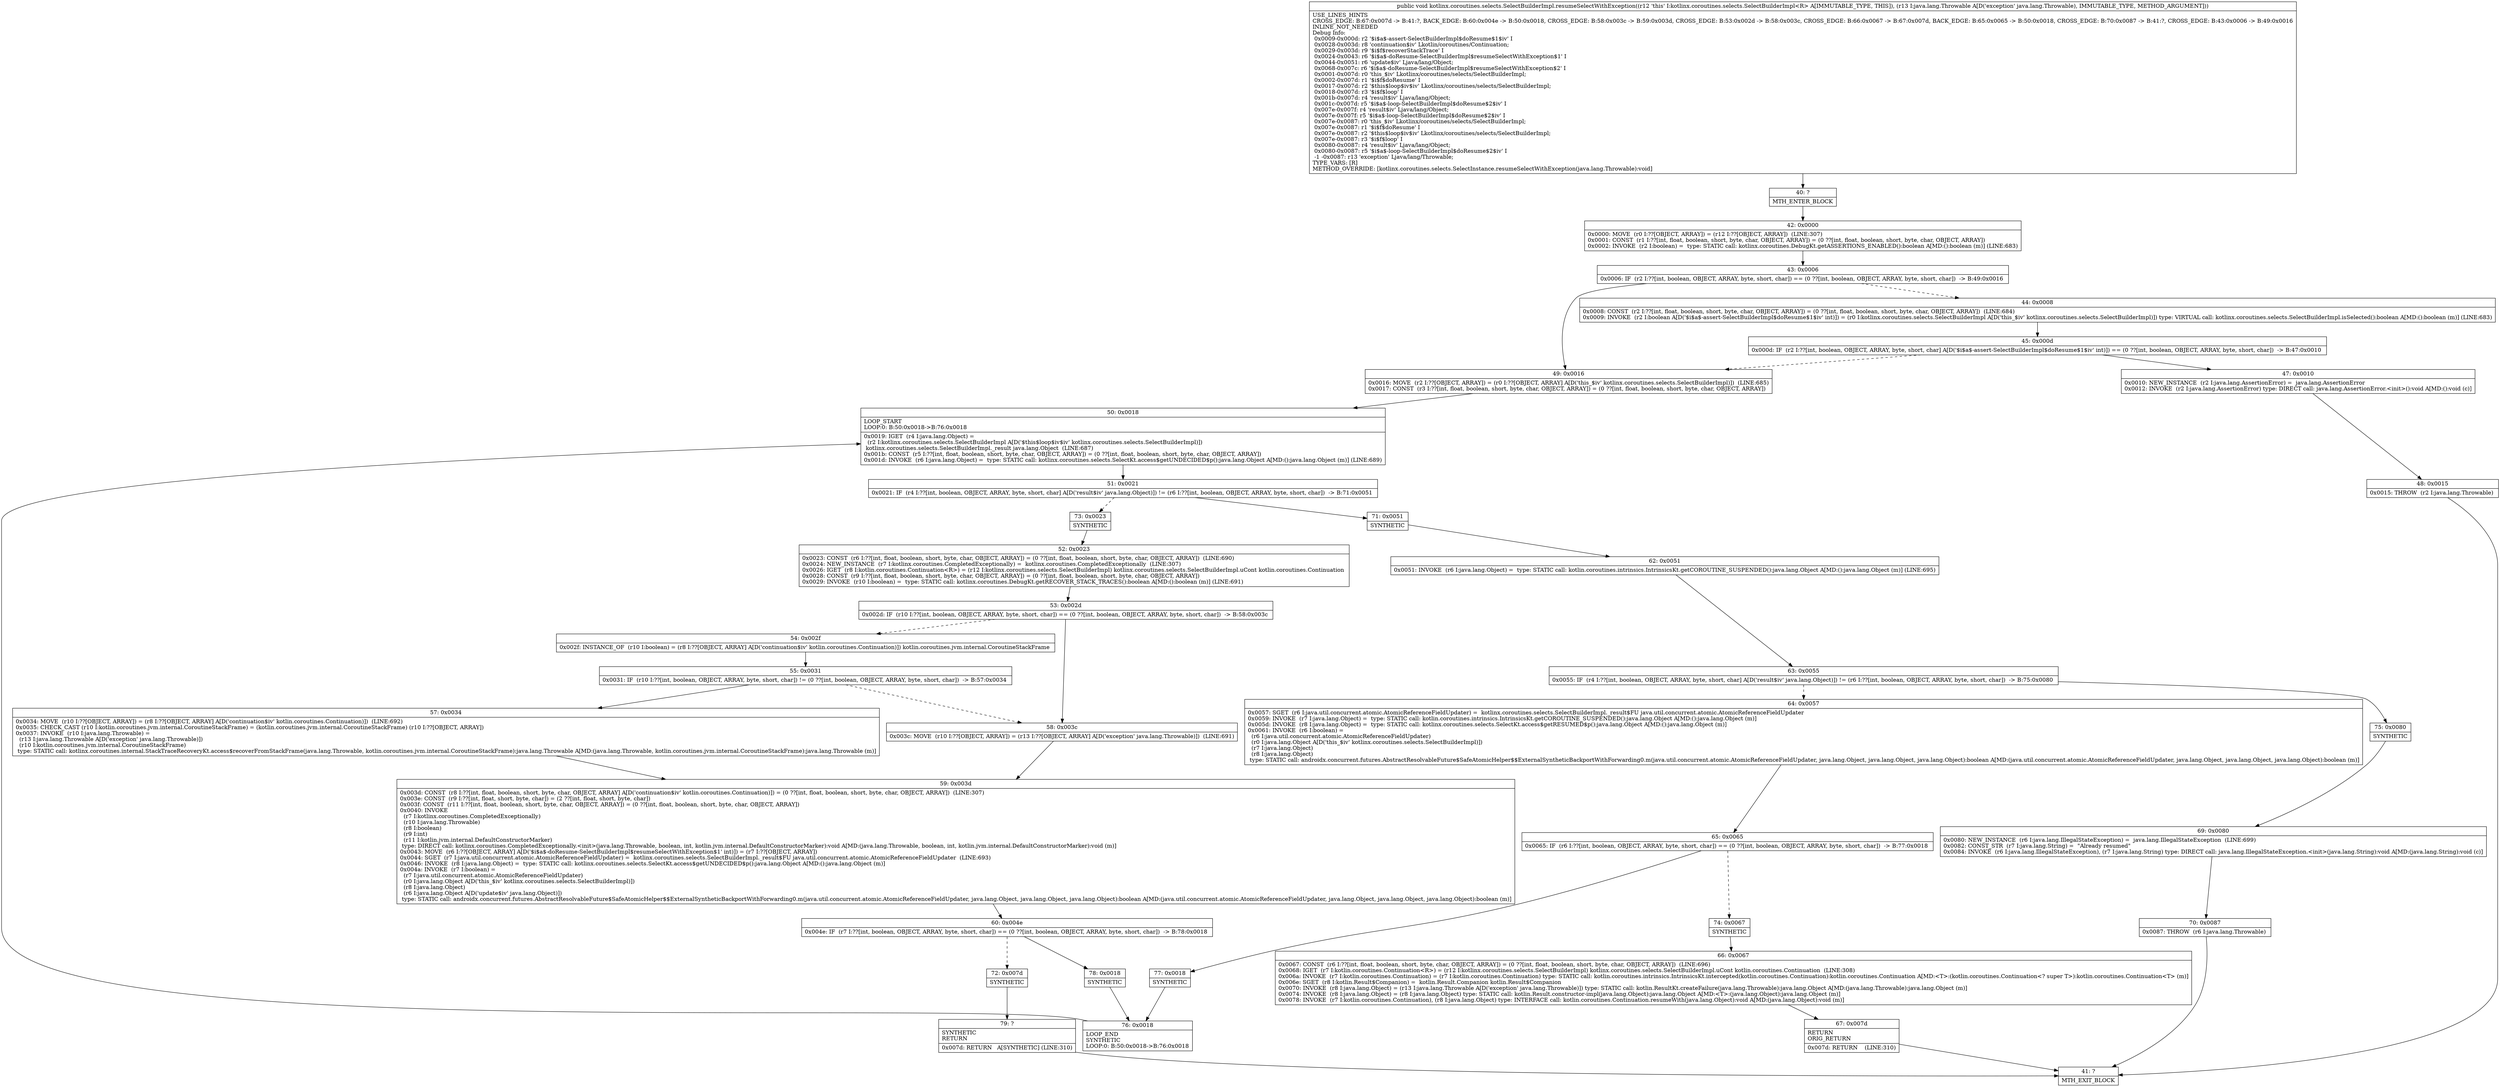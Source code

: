 digraph "CFG forkotlinx.coroutines.selects.SelectBuilderImpl.resumeSelectWithException(Ljava\/lang\/Throwable;)V" {
Node_40 [shape=record,label="{40\:\ ?|MTH_ENTER_BLOCK\l}"];
Node_42 [shape=record,label="{42\:\ 0x0000|0x0000: MOVE  (r0 I:??[OBJECT, ARRAY]) = (r12 I:??[OBJECT, ARRAY])  (LINE:307)\l0x0001: CONST  (r1 I:??[int, float, boolean, short, byte, char, OBJECT, ARRAY]) = (0 ??[int, float, boolean, short, byte, char, OBJECT, ARRAY]) \l0x0002: INVOKE  (r2 I:boolean) =  type: STATIC call: kotlinx.coroutines.DebugKt.getASSERTIONS_ENABLED():boolean A[MD:():boolean (m)] (LINE:683)\l}"];
Node_43 [shape=record,label="{43\:\ 0x0006|0x0006: IF  (r2 I:??[int, boolean, OBJECT, ARRAY, byte, short, char]) == (0 ??[int, boolean, OBJECT, ARRAY, byte, short, char])  \-\> B:49:0x0016 \l}"];
Node_44 [shape=record,label="{44\:\ 0x0008|0x0008: CONST  (r2 I:??[int, float, boolean, short, byte, char, OBJECT, ARRAY]) = (0 ??[int, float, boolean, short, byte, char, OBJECT, ARRAY])  (LINE:684)\l0x0009: INVOKE  (r2 I:boolean A[D('$i$a$\-assert\-SelectBuilderImpl$doResume$1$iv' int)]) = (r0 I:kotlinx.coroutines.selects.SelectBuilderImpl A[D('this_$iv' kotlinx.coroutines.selects.SelectBuilderImpl)]) type: VIRTUAL call: kotlinx.coroutines.selects.SelectBuilderImpl.isSelected():boolean A[MD:():boolean (m)] (LINE:683)\l}"];
Node_45 [shape=record,label="{45\:\ 0x000d|0x000d: IF  (r2 I:??[int, boolean, OBJECT, ARRAY, byte, short, char] A[D('$i$a$\-assert\-SelectBuilderImpl$doResume$1$iv' int)]) == (0 ??[int, boolean, OBJECT, ARRAY, byte, short, char])  \-\> B:47:0x0010 \l}"];
Node_47 [shape=record,label="{47\:\ 0x0010|0x0010: NEW_INSTANCE  (r2 I:java.lang.AssertionError) =  java.lang.AssertionError \l0x0012: INVOKE  (r2 I:java.lang.AssertionError) type: DIRECT call: java.lang.AssertionError.\<init\>():void A[MD:():void (c)]\l}"];
Node_48 [shape=record,label="{48\:\ 0x0015|0x0015: THROW  (r2 I:java.lang.Throwable) \l}"];
Node_41 [shape=record,label="{41\:\ ?|MTH_EXIT_BLOCK\l}"];
Node_49 [shape=record,label="{49\:\ 0x0016|0x0016: MOVE  (r2 I:??[OBJECT, ARRAY]) = (r0 I:??[OBJECT, ARRAY] A[D('this_$iv' kotlinx.coroutines.selects.SelectBuilderImpl)])  (LINE:685)\l0x0017: CONST  (r3 I:??[int, float, boolean, short, byte, char, OBJECT, ARRAY]) = (0 ??[int, float, boolean, short, byte, char, OBJECT, ARRAY]) \l}"];
Node_50 [shape=record,label="{50\:\ 0x0018|LOOP_START\lLOOP:0: B:50:0x0018\-\>B:76:0x0018\l|0x0019: IGET  (r4 I:java.lang.Object) = \l  (r2 I:kotlinx.coroutines.selects.SelectBuilderImpl A[D('$this$loop$iv$iv' kotlinx.coroutines.selects.SelectBuilderImpl)])\l kotlinx.coroutines.selects.SelectBuilderImpl._result java.lang.Object  (LINE:687)\l0x001b: CONST  (r5 I:??[int, float, boolean, short, byte, char, OBJECT, ARRAY]) = (0 ??[int, float, boolean, short, byte, char, OBJECT, ARRAY]) \l0x001d: INVOKE  (r6 I:java.lang.Object) =  type: STATIC call: kotlinx.coroutines.selects.SelectKt.access$getUNDECIDED$p():java.lang.Object A[MD:():java.lang.Object (m)] (LINE:689)\l}"];
Node_51 [shape=record,label="{51\:\ 0x0021|0x0021: IF  (r4 I:??[int, boolean, OBJECT, ARRAY, byte, short, char] A[D('result$iv' java.lang.Object)]) != (r6 I:??[int, boolean, OBJECT, ARRAY, byte, short, char])  \-\> B:71:0x0051 \l}"];
Node_71 [shape=record,label="{71\:\ 0x0051|SYNTHETIC\l}"];
Node_62 [shape=record,label="{62\:\ 0x0051|0x0051: INVOKE  (r6 I:java.lang.Object) =  type: STATIC call: kotlin.coroutines.intrinsics.IntrinsicsKt.getCOROUTINE_SUSPENDED():java.lang.Object A[MD:():java.lang.Object (m)] (LINE:695)\l}"];
Node_63 [shape=record,label="{63\:\ 0x0055|0x0055: IF  (r4 I:??[int, boolean, OBJECT, ARRAY, byte, short, char] A[D('result$iv' java.lang.Object)]) != (r6 I:??[int, boolean, OBJECT, ARRAY, byte, short, char])  \-\> B:75:0x0080 \l}"];
Node_64 [shape=record,label="{64\:\ 0x0057|0x0057: SGET  (r6 I:java.util.concurrent.atomic.AtomicReferenceFieldUpdater) =  kotlinx.coroutines.selects.SelectBuilderImpl._result$FU java.util.concurrent.atomic.AtomicReferenceFieldUpdater \l0x0059: INVOKE  (r7 I:java.lang.Object) =  type: STATIC call: kotlin.coroutines.intrinsics.IntrinsicsKt.getCOROUTINE_SUSPENDED():java.lang.Object A[MD:():java.lang.Object (m)]\l0x005d: INVOKE  (r8 I:java.lang.Object) =  type: STATIC call: kotlinx.coroutines.selects.SelectKt.access$getRESUMED$p():java.lang.Object A[MD:():java.lang.Object (m)]\l0x0061: INVOKE  (r6 I:boolean) = \l  (r6 I:java.util.concurrent.atomic.AtomicReferenceFieldUpdater)\l  (r0 I:java.lang.Object A[D('this_$iv' kotlinx.coroutines.selects.SelectBuilderImpl)])\l  (r7 I:java.lang.Object)\l  (r8 I:java.lang.Object)\l type: STATIC call: androidx.concurrent.futures.AbstractResolvableFuture$SafeAtomicHelper$$ExternalSyntheticBackportWithForwarding0.m(java.util.concurrent.atomic.AtomicReferenceFieldUpdater, java.lang.Object, java.lang.Object, java.lang.Object):boolean A[MD:(java.util.concurrent.atomic.AtomicReferenceFieldUpdater, java.lang.Object, java.lang.Object, java.lang.Object):boolean (m)]\l}"];
Node_65 [shape=record,label="{65\:\ 0x0065|0x0065: IF  (r6 I:??[int, boolean, OBJECT, ARRAY, byte, short, char]) == (0 ??[int, boolean, OBJECT, ARRAY, byte, short, char])  \-\> B:77:0x0018 \l}"];
Node_74 [shape=record,label="{74\:\ 0x0067|SYNTHETIC\l}"];
Node_66 [shape=record,label="{66\:\ 0x0067|0x0067: CONST  (r6 I:??[int, float, boolean, short, byte, char, OBJECT, ARRAY]) = (0 ??[int, float, boolean, short, byte, char, OBJECT, ARRAY])  (LINE:696)\l0x0068: IGET  (r7 I:kotlin.coroutines.Continuation\<R\>) = (r12 I:kotlinx.coroutines.selects.SelectBuilderImpl) kotlinx.coroutines.selects.SelectBuilderImpl.uCont kotlin.coroutines.Continuation  (LINE:308)\l0x006a: INVOKE  (r7 I:kotlin.coroutines.Continuation) = (r7 I:kotlin.coroutines.Continuation) type: STATIC call: kotlin.coroutines.intrinsics.IntrinsicsKt.intercepted(kotlin.coroutines.Continuation):kotlin.coroutines.Continuation A[MD:\<T\>:(kotlin.coroutines.Continuation\<? super T\>):kotlin.coroutines.Continuation\<T\> (m)]\l0x006e: SGET  (r8 I:kotlin.Result$Companion) =  kotlin.Result.Companion kotlin.Result$Companion \l0x0070: INVOKE  (r8 I:java.lang.Object) = (r13 I:java.lang.Throwable A[D('exception' java.lang.Throwable)]) type: STATIC call: kotlin.ResultKt.createFailure(java.lang.Throwable):java.lang.Object A[MD:(java.lang.Throwable):java.lang.Object (m)]\l0x0074: INVOKE  (r8 I:java.lang.Object) = (r8 I:java.lang.Object) type: STATIC call: kotlin.Result.constructor\-impl(java.lang.Object):java.lang.Object A[MD:\<T\>:(java.lang.Object):java.lang.Object (m)]\l0x0078: INVOKE  (r7 I:kotlin.coroutines.Continuation), (r8 I:java.lang.Object) type: INTERFACE call: kotlin.coroutines.Continuation.resumeWith(java.lang.Object):void A[MD:(java.lang.Object):void (m)]\l}"];
Node_67 [shape=record,label="{67\:\ 0x007d|RETURN\lORIG_RETURN\l|0x007d: RETURN    (LINE:310)\l}"];
Node_77 [shape=record,label="{77\:\ 0x0018|SYNTHETIC\l}"];
Node_76 [shape=record,label="{76\:\ 0x0018|LOOP_END\lSYNTHETIC\lLOOP:0: B:50:0x0018\-\>B:76:0x0018\l}"];
Node_75 [shape=record,label="{75\:\ 0x0080|SYNTHETIC\l}"];
Node_69 [shape=record,label="{69\:\ 0x0080|0x0080: NEW_INSTANCE  (r6 I:java.lang.IllegalStateException) =  java.lang.IllegalStateException  (LINE:699)\l0x0082: CONST_STR  (r7 I:java.lang.String) =  \"Already resumed\" \l0x0084: INVOKE  (r6 I:java.lang.IllegalStateException), (r7 I:java.lang.String) type: DIRECT call: java.lang.IllegalStateException.\<init\>(java.lang.String):void A[MD:(java.lang.String):void (c)]\l}"];
Node_70 [shape=record,label="{70\:\ 0x0087|0x0087: THROW  (r6 I:java.lang.Throwable) \l}"];
Node_73 [shape=record,label="{73\:\ 0x0023|SYNTHETIC\l}"];
Node_52 [shape=record,label="{52\:\ 0x0023|0x0023: CONST  (r6 I:??[int, float, boolean, short, byte, char, OBJECT, ARRAY]) = (0 ??[int, float, boolean, short, byte, char, OBJECT, ARRAY])  (LINE:690)\l0x0024: NEW_INSTANCE  (r7 I:kotlinx.coroutines.CompletedExceptionally) =  kotlinx.coroutines.CompletedExceptionally  (LINE:307)\l0x0026: IGET  (r8 I:kotlin.coroutines.Continuation\<R\>) = (r12 I:kotlinx.coroutines.selects.SelectBuilderImpl) kotlinx.coroutines.selects.SelectBuilderImpl.uCont kotlin.coroutines.Continuation \l0x0028: CONST  (r9 I:??[int, float, boolean, short, byte, char, OBJECT, ARRAY]) = (0 ??[int, float, boolean, short, byte, char, OBJECT, ARRAY]) \l0x0029: INVOKE  (r10 I:boolean) =  type: STATIC call: kotlinx.coroutines.DebugKt.getRECOVER_STACK_TRACES():boolean A[MD:():boolean (m)] (LINE:691)\l}"];
Node_53 [shape=record,label="{53\:\ 0x002d|0x002d: IF  (r10 I:??[int, boolean, OBJECT, ARRAY, byte, short, char]) == (0 ??[int, boolean, OBJECT, ARRAY, byte, short, char])  \-\> B:58:0x003c \l}"];
Node_54 [shape=record,label="{54\:\ 0x002f|0x002f: INSTANCE_OF  (r10 I:boolean) = (r8 I:??[OBJECT, ARRAY] A[D('continuation$iv' kotlin.coroutines.Continuation)]) kotlin.coroutines.jvm.internal.CoroutineStackFrame \l}"];
Node_55 [shape=record,label="{55\:\ 0x0031|0x0031: IF  (r10 I:??[int, boolean, OBJECT, ARRAY, byte, short, char]) != (0 ??[int, boolean, OBJECT, ARRAY, byte, short, char])  \-\> B:57:0x0034 \l}"];
Node_57 [shape=record,label="{57\:\ 0x0034|0x0034: MOVE  (r10 I:??[OBJECT, ARRAY]) = (r8 I:??[OBJECT, ARRAY] A[D('continuation$iv' kotlin.coroutines.Continuation)])  (LINE:692)\l0x0035: CHECK_CAST (r10 I:kotlin.coroutines.jvm.internal.CoroutineStackFrame) = (kotlin.coroutines.jvm.internal.CoroutineStackFrame) (r10 I:??[OBJECT, ARRAY]) \l0x0037: INVOKE  (r10 I:java.lang.Throwable) = \l  (r13 I:java.lang.Throwable A[D('exception' java.lang.Throwable)])\l  (r10 I:kotlin.coroutines.jvm.internal.CoroutineStackFrame)\l type: STATIC call: kotlinx.coroutines.internal.StackTraceRecoveryKt.access$recoverFromStackFrame(java.lang.Throwable, kotlin.coroutines.jvm.internal.CoroutineStackFrame):java.lang.Throwable A[MD:(java.lang.Throwable, kotlin.coroutines.jvm.internal.CoroutineStackFrame):java.lang.Throwable (m)]\l}"];
Node_59 [shape=record,label="{59\:\ 0x003d|0x003d: CONST  (r8 I:??[int, float, boolean, short, byte, char, OBJECT, ARRAY] A[D('continuation$iv' kotlin.coroutines.Continuation)]) = (0 ??[int, float, boolean, short, byte, char, OBJECT, ARRAY])  (LINE:307)\l0x003e: CONST  (r9 I:??[int, float, short, byte, char]) = (2 ??[int, float, short, byte, char]) \l0x003f: CONST  (r11 I:??[int, float, boolean, short, byte, char, OBJECT, ARRAY]) = (0 ??[int, float, boolean, short, byte, char, OBJECT, ARRAY]) \l0x0040: INVOKE  \l  (r7 I:kotlinx.coroutines.CompletedExceptionally)\l  (r10 I:java.lang.Throwable)\l  (r8 I:boolean)\l  (r9 I:int)\l  (r11 I:kotlin.jvm.internal.DefaultConstructorMarker)\l type: DIRECT call: kotlinx.coroutines.CompletedExceptionally.\<init\>(java.lang.Throwable, boolean, int, kotlin.jvm.internal.DefaultConstructorMarker):void A[MD:(java.lang.Throwable, boolean, int, kotlin.jvm.internal.DefaultConstructorMarker):void (m)]\l0x0043: MOVE  (r6 I:??[OBJECT, ARRAY] A[D('$i$a$\-doResume\-SelectBuilderImpl$resumeSelectWithException$1' int)]) = (r7 I:??[OBJECT, ARRAY]) \l0x0044: SGET  (r7 I:java.util.concurrent.atomic.AtomicReferenceFieldUpdater) =  kotlinx.coroutines.selects.SelectBuilderImpl._result$FU java.util.concurrent.atomic.AtomicReferenceFieldUpdater  (LINE:693)\l0x0046: INVOKE  (r8 I:java.lang.Object) =  type: STATIC call: kotlinx.coroutines.selects.SelectKt.access$getUNDECIDED$p():java.lang.Object A[MD:():java.lang.Object (m)]\l0x004a: INVOKE  (r7 I:boolean) = \l  (r7 I:java.util.concurrent.atomic.AtomicReferenceFieldUpdater)\l  (r0 I:java.lang.Object A[D('this_$iv' kotlinx.coroutines.selects.SelectBuilderImpl)])\l  (r8 I:java.lang.Object)\l  (r6 I:java.lang.Object A[D('update$iv' java.lang.Object)])\l type: STATIC call: androidx.concurrent.futures.AbstractResolvableFuture$SafeAtomicHelper$$ExternalSyntheticBackportWithForwarding0.m(java.util.concurrent.atomic.AtomicReferenceFieldUpdater, java.lang.Object, java.lang.Object, java.lang.Object):boolean A[MD:(java.util.concurrent.atomic.AtomicReferenceFieldUpdater, java.lang.Object, java.lang.Object, java.lang.Object):boolean (m)]\l}"];
Node_60 [shape=record,label="{60\:\ 0x004e|0x004e: IF  (r7 I:??[int, boolean, OBJECT, ARRAY, byte, short, char]) == (0 ??[int, boolean, OBJECT, ARRAY, byte, short, char])  \-\> B:78:0x0018 \l}"];
Node_72 [shape=record,label="{72\:\ 0x007d|SYNTHETIC\l}"];
Node_79 [shape=record,label="{79\:\ ?|SYNTHETIC\lRETURN\l|0x007d: RETURN   A[SYNTHETIC] (LINE:310)\l}"];
Node_78 [shape=record,label="{78\:\ 0x0018|SYNTHETIC\l}"];
Node_58 [shape=record,label="{58\:\ 0x003c|0x003c: MOVE  (r10 I:??[OBJECT, ARRAY]) = (r13 I:??[OBJECT, ARRAY] A[D('exception' java.lang.Throwable)])  (LINE:691)\l}"];
MethodNode[shape=record,label="{public void kotlinx.coroutines.selects.SelectBuilderImpl.resumeSelectWithException((r12 'this' I:kotlinx.coroutines.selects.SelectBuilderImpl\<R\> A[IMMUTABLE_TYPE, THIS]), (r13 I:java.lang.Throwable A[D('exception' java.lang.Throwable), IMMUTABLE_TYPE, METHOD_ARGUMENT]))  | USE_LINES_HINTS\lCROSS_EDGE: B:67:0x007d \-\> B:41:?, BACK_EDGE: B:60:0x004e \-\> B:50:0x0018, CROSS_EDGE: B:58:0x003c \-\> B:59:0x003d, CROSS_EDGE: B:53:0x002d \-\> B:58:0x003c, CROSS_EDGE: B:66:0x0067 \-\> B:67:0x007d, BACK_EDGE: B:65:0x0065 \-\> B:50:0x0018, CROSS_EDGE: B:70:0x0087 \-\> B:41:?, CROSS_EDGE: B:43:0x0006 \-\> B:49:0x0016\lINLINE_NOT_NEEDED\lDebug Info:\l  0x0009\-0x000d: r2 '$i$a$\-assert\-SelectBuilderImpl$doResume$1$iv' I\l  0x0028\-0x003d: r8 'continuation$iv' Lkotlin\/coroutines\/Continuation;\l  0x0029\-0x003d: r9 '$i$f$recoverStackTrace' I\l  0x0024\-0x0043: r6 '$i$a$\-doResume\-SelectBuilderImpl$resumeSelectWithException$1' I\l  0x0044\-0x0051: r6 'update$iv' Ljava\/lang\/Object;\l  0x0068\-0x007c: r6 '$i$a$\-doResume\-SelectBuilderImpl$resumeSelectWithException$2' I\l  0x0001\-0x007d: r0 'this_$iv' Lkotlinx\/coroutines\/selects\/SelectBuilderImpl;\l  0x0002\-0x007d: r1 '$i$f$doResume' I\l  0x0017\-0x007d: r2 '$this$loop$iv$iv' Lkotlinx\/coroutines\/selects\/SelectBuilderImpl;\l  0x0018\-0x007d: r3 '$i$f$loop' I\l  0x001b\-0x007d: r4 'result$iv' Ljava\/lang\/Object;\l  0x001c\-0x007d: r5 '$i$a$\-loop\-SelectBuilderImpl$doResume$2$iv' I\l  0x007e\-0x007f: r4 'result$iv' Ljava\/lang\/Object;\l  0x007e\-0x007f: r5 '$i$a$\-loop\-SelectBuilderImpl$doResume$2$iv' I\l  0x007e\-0x0087: r0 'this_$iv' Lkotlinx\/coroutines\/selects\/SelectBuilderImpl;\l  0x007e\-0x0087: r1 '$i$f$doResume' I\l  0x007e\-0x0087: r2 '$this$loop$iv$iv' Lkotlinx\/coroutines\/selects\/SelectBuilderImpl;\l  0x007e\-0x0087: r3 '$i$f$loop' I\l  0x0080\-0x0087: r4 'result$iv' Ljava\/lang\/Object;\l  0x0080\-0x0087: r5 '$i$a$\-loop\-SelectBuilderImpl$doResume$2$iv' I\l  \-1 \-0x0087: r13 'exception' Ljava\/lang\/Throwable;\lTYPE_VARS: [R]\lMETHOD_OVERRIDE: [kotlinx.coroutines.selects.SelectInstance.resumeSelectWithException(java.lang.Throwable):void]\l}"];
MethodNode -> Node_40;Node_40 -> Node_42;
Node_42 -> Node_43;
Node_43 -> Node_44[style=dashed];
Node_43 -> Node_49;
Node_44 -> Node_45;
Node_45 -> Node_47;
Node_45 -> Node_49[style=dashed];
Node_47 -> Node_48;
Node_48 -> Node_41;
Node_49 -> Node_50;
Node_50 -> Node_51;
Node_51 -> Node_71;
Node_51 -> Node_73[style=dashed];
Node_71 -> Node_62;
Node_62 -> Node_63;
Node_63 -> Node_64[style=dashed];
Node_63 -> Node_75;
Node_64 -> Node_65;
Node_65 -> Node_74[style=dashed];
Node_65 -> Node_77;
Node_74 -> Node_66;
Node_66 -> Node_67;
Node_67 -> Node_41;
Node_77 -> Node_76;
Node_76 -> Node_50;
Node_75 -> Node_69;
Node_69 -> Node_70;
Node_70 -> Node_41;
Node_73 -> Node_52;
Node_52 -> Node_53;
Node_53 -> Node_54[style=dashed];
Node_53 -> Node_58;
Node_54 -> Node_55;
Node_55 -> Node_57;
Node_55 -> Node_58[style=dashed];
Node_57 -> Node_59;
Node_59 -> Node_60;
Node_60 -> Node_72[style=dashed];
Node_60 -> Node_78;
Node_72 -> Node_79;
Node_79 -> Node_41;
Node_78 -> Node_76;
Node_58 -> Node_59;
}

